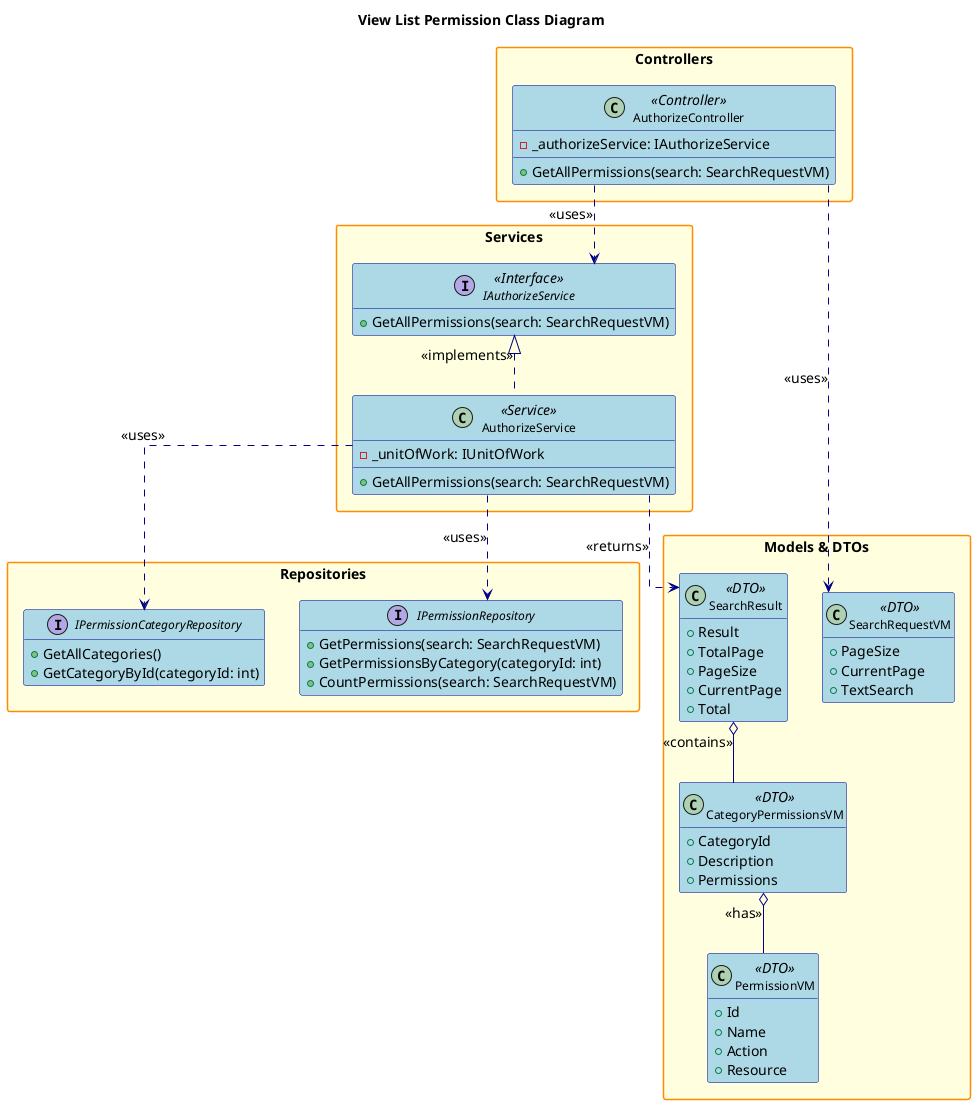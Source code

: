 @startuml
'Class Diagram - View List Permission

hide empty members
skinparam packageStyle rectangle
skinparam linetype ortho
skinparam defaultFontSize 14
skinparam defaultFontName Arial
skinparam classFontSize 12
skinparam classFontName Arial
skinparam noteFontSize 11
skinparam noteFontName Arial

skinparam class {
    BackgroundColor LightBlue
    BorderColor DarkBlue
    ArrowColor DarkBlue
    FontSize 12
}

skinparam package {
    BackgroundColor LightYellow
    BorderColor DarkOrange
    FontSize 14
    FontStyle bold
}
skinparam interface {
    BackgroundColor LightGreen
    BorderColor DarkGreen
    FontSize 12
}

title View List Permission Class Diagram

package "Controllers" {
    class AuthorizeController <<Controller>> {
        - _authorizeService: IAuthorizeService
        + GetAllPermissions(search: SearchRequestVM)
    }
}

package "Services" {
    interface IAuthorizeService <<Interface>> {
        + GetAllPermissions(search: SearchRequestVM)
    }
    class AuthorizeService <<Service>> {
        - _unitOfWork: IUnitOfWork
        + GetAllPermissions(search: SearchRequestVM)
    }
}

package "Repositories" {
    interface IPermissionRepository {
        + GetPermissions(search: SearchRequestVM)
        + GetPermissionsByCategory(categoryId: int)
        + CountPermissions(search: SearchRequestVM)
    }
    interface IPermissionCategoryRepository {
        + GetAllCategories()
        + GetCategoryById(categoryId: int)
    }
}

package "Models & DTOs" {
    class SearchRequestVM <<DTO>> {
        + PageSize
        + CurrentPage
        + TextSearch
    }
    class SearchResult <<DTO>> {
        + Result
        + TotalPage
        + PageSize
        + CurrentPage
        + Total
    }
    class CategoryPermissionsVM <<DTO>> {
        + CategoryId
        + Description
        + Permissions
    }
    class PermissionVM <<DTO>> {
        + Id
        + Name
        + Action
        + Resource
    }
}

' Relationships
AuthorizeController ..> IAuthorizeService : <<uses>>
AuthorizeController ..> SearchRequestVM : <<uses>>
IAuthorizeService <|.. AuthorizeService : <<implements>>
AuthorizeService ..> IPermissionRepository : <<uses>>
AuthorizeService ..> IPermissionCategoryRepository : <<uses>>
AuthorizeService ..> SearchResult : <<returns>>
SearchResult o-- CategoryPermissionsVM : <<contains>>
CategoryPermissionsVM o-- PermissionVM : <<has>>

@enduml